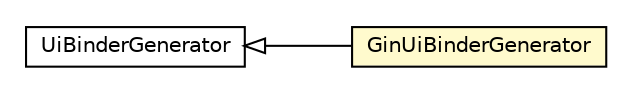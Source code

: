 #!/usr/local/bin/dot
#
# Class diagram 
# Generated by UMLGraph version R5_6-24-gf6e263 (http://www.umlgraph.org/)
#

digraph G {
	edge [fontname="Helvetica",fontsize=10,labelfontname="Helvetica",labelfontsize=10];
	node [fontname="Helvetica",fontsize=10,shape=plaintext];
	nodesep=0.25;
	ranksep=0.5;
	rankdir=LR;
	// com.google.gwt.uibinder.rebind.UiBinderGenerator
	c198968 [label=<<table title="com.google.gwt.uibinder.rebind.UiBinderGenerator" border="0" cellborder="1" cellspacing="0" cellpadding="2" port="p" href="./UiBinderGenerator.html">
		<tr><td><table border="0" cellspacing="0" cellpadding="1">
<tr><td align="center" balign="center"> UiBinderGenerator </td></tr>
		</table></td></tr>
		</table>>, URL="./UiBinderGenerator.html", fontname="Helvetica", fontcolor="black", fontsize=10.0];
	// com.google.gwt.uibinder.rebind.GinUiBinderGenerator
	c198969 [label=<<table title="com.google.gwt.uibinder.rebind.GinUiBinderGenerator" border="0" cellborder="1" cellspacing="0" cellpadding="2" port="p" bgcolor="lemonChiffon" href="./GinUiBinderGenerator.html">
		<tr><td><table border="0" cellspacing="0" cellpadding="1">
<tr><td align="center" balign="center"> GinUiBinderGenerator </td></tr>
		</table></td></tr>
		</table>>, URL="./GinUiBinderGenerator.html", fontname="Helvetica", fontcolor="black", fontsize=10.0];
	//com.google.gwt.uibinder.rebind.GinUiBinderGenerator extends com.google.gwt.uibinder.rebind.UiBinderGenerator
	c198968:p -> c198969:p [dir=back,arrowtail=empty];
}

